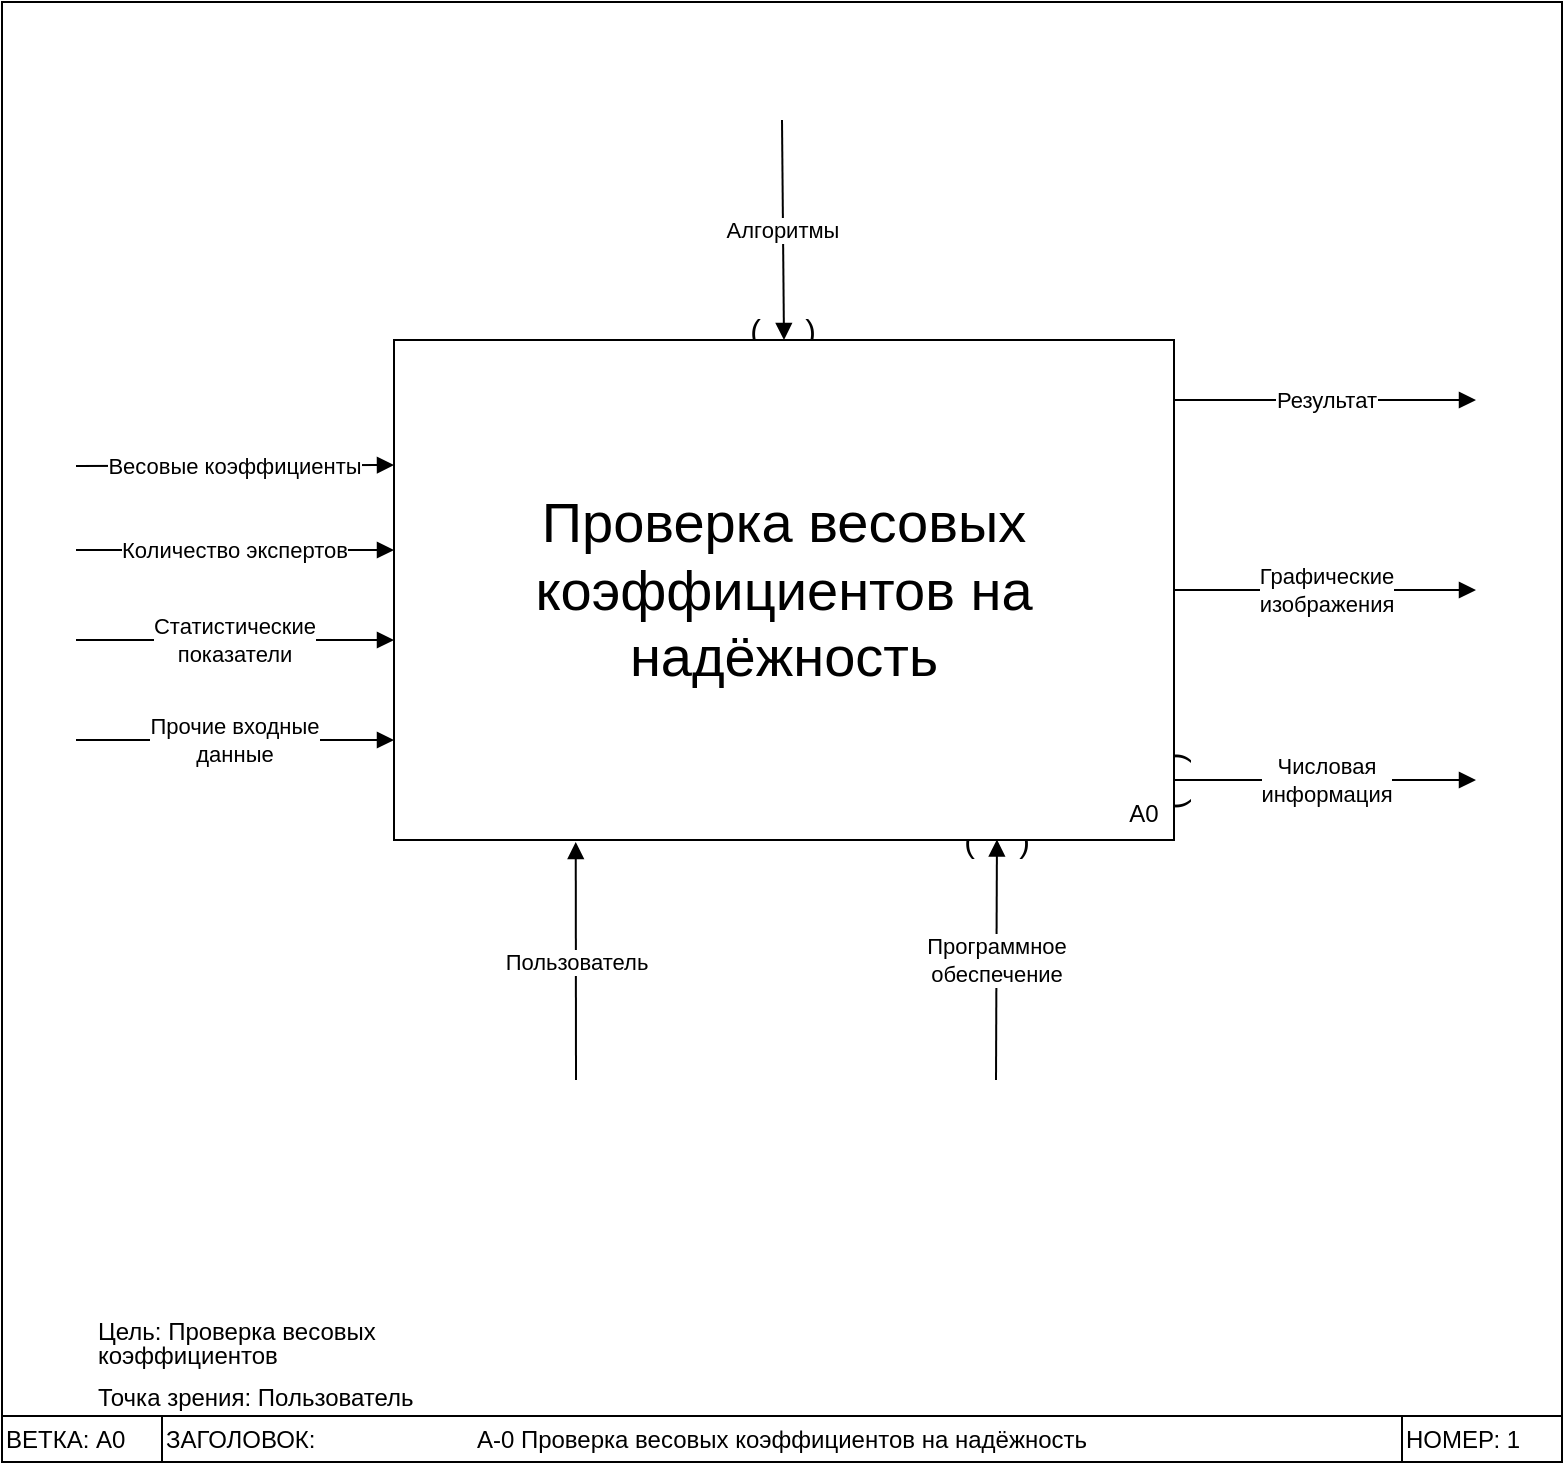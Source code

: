 <mxfile version="21.6.8" type="github" pages="2">
  <diagram name="Страница — 1" id="ZWv0XQIptHX5wj8FlSW1">
    <mxGraphModel dx="1687" dy="929" grid="1" gridSize="10" guides="1" tooltips="1" connect="1" arrows="1" fold="1" page="1" pageScale="1" pageWidth="827" pageHeight="1169" math="0" shadow="0">
      <root>
        <mxCell id="0" />
        <mxCell id="1" parent="0" />
        <mxCell id="_nZTojiyE76JTHtSft5U-10" value="&lt;font style=&quot;font-size: 16px;&quot;&gt;(&amp;nbsp; &amp;nbsp; )&lt;/font&gt;" style="text;html=1;align=center;verticalAlign=middle;resizable=0;points=[];autosize=1;strokeColor=none;fillColor=none;rotation=90;" vertex="1" parent="1">
          <mxGeometry x="587" y="395" width="50" height="30" as="geometry" />
        </mxCell>
        <mxCell id="UwtVmJWAxAAU6NyaN8vT-10" value="" style="swimlane;direction=west;" parent="1" vertex="1">
          <mxGeometry x="23" y="21" width="780" height="730" as="geometry">
            <mxRectangle x="24" y="21" width="50" height="40" as="alternateBounds" />
          </mxGeometry>
        </mxCell>
        <mxCell id="UwtVmJWAxAAU6NyaN8vT-11" value="ВЕТКА: А0" style="text;html=1;strokeColor=default;fillColor=none;align=left;verticalAlign=middle;whiteSpace=wrap;rounded=0;glass=0;" parent="UwtVmJWAxAAU6NyaN8vT-10" vertex="1">
          <mxGeometry y="707" width="80" height="23" as="geometry" />
        </mxCell>
        <mxCell id="UwtVmJWAxAAU6NyaN8vT-12" value="НОМЕР: 1" style="text;html=1;strokeColor=default;fillColor=none;align=left;verticalAlign=middle;whiteSpace=wrap;rounded=0;glass=0;" parent="UwtVmJWAxAAU6NyaN8vT-10" vertex="1">
          <mxGeometry x="700" y="707" width="80" height="23" as="geometry" />
        </mxCell>
        <mxCell id="UwtVmJWAxAAU6NyaN8vT-13" value="ЗАГОЛОВОК:&amp;nbsp;" style="text;html=1;strokeColor=none;fillColor=none;align=left;verticalAlign=middle;whiteSpace=wrap;rounded=0;glass=0;" parent="UwtVmJWAxAAU6NyaN8vT-10" vertex="1">
          <mxGeometry x="80" y="707" width="80" height="23" as="geometry" />
        </mxCell>
        <mxCell id="UwtVmJWAxAAU6NyaN8vT-14" value="А-0 Проверка весовых коэффициентов на надёжность" style="text;html=1;strokeColor=none;fillColor=none;align=center;verticalAlign=middle;whiteSpace=wrap;rounded=0;glass=0;" parent="UwtVmJWAxAAU6NyaN8vT-10" vertex="1">
          <mxGeometry x="80" y="707" width="620" height="23" as="geometry" />
        </mxCell>
        <mxCell id="UwtVmJWAxAAU6NyaN8vT-15" value="&lt;p style=&quot;line-height: 100%;&quot;&gt;Цель: Проверка весовых коэффициентов&lt;/p&gt;&lt;p style=&quot;line-height: 50%;&quot;&gt;Точка зрения: Пользователь&lt;/p&gt;" style="text;html=1;strokeColor=none;fillColor=none;align=left;verticalAlign=middle;whiteSpace=wrap;rounded=0;" parent="UwtVmJWAxAAU6NyaN8vT-10" vertex="1">
          <mxGeometry x="46" y="650" width="174" height="57" as="geometry" />
        </mxCell>
        <mxCell id="UwtVmJWAxAAU6NyaN8vT-28" value="Алгоритмы" style="endArrow=block;html=1;rounded=0;entryX=0.5;entryY=0;entryDx=0;entryDy=0;endFill=1;" parent="UwtVmJWAxAAU6NyaN8vT-10" edge="1" target="UwtVmJWAxAAU6NyaN8vT-24">
          <mxGeometry width="50" height="50" relative="1" as="geometry">
            <mxPoint x="390" y="59" as="sourcePoint" />
            <mxPoint x="390" y="169" as="targetPoint" />
          </mxGeometry>
        </mxCell>
        <mxCell id="UwtVmJWAxAAU6NyaN8vT-34" value="Результат" style="endArrow=block;html=1;rounded=0;exitX=1;exitY=0.12;exitDx=0;exitDy=0;exitPerimeter=0;endFill=1;" parent="UwtVmJWAxAAU6NyaN8vT-10" source="UwtVmJWAxAAU6NyaN8vT-24" edge="1">
          <mxGeometry width="50" height="50" relative="1" as="geometry">
            <mxPoint x="586" y="199" as="sourcePoint" />
            <mxPoint x="737" y="199" as="targetPoint" />
          </mxGeometry>
        </mxCell>
        <mxCell id="_nZTojiyE76JTHtSft5U-1" value="Графические&lt;br&gt;изображения" style="endArrow=block;html=1;rounded=0;exitX=1;exitY=0.5;exitDx=0;exitDy=0;endFill=1;" edge="1" parent="UwtVmJWAxAAU6NyaN8vT-10" source="UwtVmJWAxAAU6NyaN8vT-24">
          <mxGeometry width="50" height="50" relative="1" as="geometry">
            <mxPoint x="586" y="289" as="sourcePoint" />
            <mxPoint x="737" y="294" as="targetPoint" />
          </mxGeometry>
        </mxCell>
        <mxCell id="_nZTojiyE76JTHtSft5U-2" value="Числовая&lt;br&gt;информация" style="endArrow=block;html=1;rounded=0;exitX=1;exitY=0.88;exitDx=0;exitDy=0;exitPerimeter=0;endFill=1;" edge="1" parent="UwtVmJWAxAAU6NyaN8vT-10" source="UwtVmJWAxAAU6NyaN8vT-24">
          <mxGeometry width="50" height="50" relative="1" as="geometry">
            <mxPoint x="586" y="389" as="sourcePoint" />
            <mxPoint x="737" y="389" as="targetPoint" />
          </mxGeometry>
        </mxCell>
        <mxCell id="_nZTojiyE76JTHtSft5U-11" value="&lt;font style=&quot;font-size: 16px;&quot;&gt;(&amp;nbsp; &amp;nbsp; &amp;nbsp;)&lt;/font&gt;" style="text;html=1;align=center;verticalAlign=middle;resizable=0;points=[];autosize=1;strokeColor=none;fillColor=none;" vertex="1" parent="UwtVmJWAxAAU6NyaN8vT-10">
          <mxGeometry x="360" y="149" width="60" height="30" as="geometry" />
        </mxCell>
        <mxCell id="_nZTojiyE76JTHtSft5U-13" value="Количество экспертов" style="endArrow=block;html=1;rounded=0;entryX=0;entryY=0.25;entryDx=0;entryDy=0;endFill=1;" edge="1" parent="UwtVmJWAxAAU6NyaN8vT-10">
          <mxGeometry x="0.007" width="50" height="50" relative="1" as="geometry">
            <mxPoint x="37" y="274" as="sourcePoint" />
            <mxPoint x="196" y="274" as="targetPoint" />
            <mxPoint x="-1" as="offset" />
          </mxGeometry>
        </mxCell>
        <mxCell id="_nZTojiyE76JTHtSft5U-14" value="Статистические&lt;br&gt;показатели" style="endArrow=block;html=1;rounded=0;entryX=0;entryY=0.25;entryDx=0;entryDy=0;endFill=1;" edge="1" parent="UwtVmJWAxAAU6NyaN8vT-10">
          <mxGeometry x="0.007" width="50" height="50" relative="1" as="geometry">
            <mxPoint x="37" y="319" as="sourcePoint" />
            <mxPoint x="196" y="319" as="targetPoint" />
            <mxPoint x="-1" as="offset" />
          </mxGeometry>
        </mxCell>
        <mxCell id="_nZTojiyE76JTHtSft5U-15" value="Прочие входные&lt;br&gt;данные" style="endArrow=block;html=1;rounded=0;entryX=0;entryY=0.25;entryDx=0;entryDy=0;endFill=1;" edge="1" parent="UwtVmJWAxAAU6NyaN8vT-10">
          <mxGeometry x="0.007" width="50" height="50" relative="1" as="geometry">
            <mxPoint x="37" y="369" as="sourcePoint" />
            <mxPoint x="196" y="369" as="targetPoint" />
            <mxPoint x="-1" as="offset" />
          </mxGeometry>
        </mxCell>
        <mxCell id="qNUgr223fQXMvohYNQxf-2" value="Пользователь" style="endArrow=block;html=1;rounded=0;entryX=0.233;entryY=1.004;entryDx=0;entryDy=0;entryPerimeter=0;endFill=1;" edge="1" parent="UwtVmJWAxAAU6NyaN8vT-10" target="UwtVmJWAxAAU6NyaN8vT-24">
          <mxGeometry width="50" height="50" relative="1" as="geometry">
            <mxPoint x="287" y="539" as="sourcePoint" />
            <mxPoint x="277" y="419" as="targetPoint" />
          </mxGeometry>
        </mxCell>
        <mxCell id="UwtVmJWAxAAU6NyaN8vT-23" value="" style="group" parent="1" vertex="1" connectable="0">
          <mxGeometry x="219" y="190" width="390" height="265" as="geometry" />
        </mxCell>
        <mxCell id="_nZTojiyE76JTHtSft5U-6" value="&lt;font style=&quot;font-size: 16px;&quot;&gt;(&amp;nbsp; &amp;nbsp; &amp;nbsp;)&lt;/font&gt;" style="text;html=1;align=center;verticalAlign=middle;resizable=0;points=[];autosize=1;strokeColor=none;fillColor=none;" vertex="1" parent="UwtVmJWAxAAU6NyaN8vT-23">
          <mxGeometry x="271" y="235" width="60" height="30" as="geometry" />
        </mxCell>
        <mxCell id="UwtVmJWAxAAU6NyaN8vT-24" value="&lt;span style=&quot;font-size: 28px;&quot;&gt;Проверка весовых коэффициентов на надёжность&lt;/span&gt;" style="rounded=0;whiteSpace=wrap;html=1;" parent="UwtVmJWAxAAU6NyaN8vT-23" vertex="1">
          <mxGeometry width="390" height="250.0" as="geometry" />
        </mxCell>
        <mxCell id="UwtVmJWAxAAU6NyaN8vT-25" value="A0" style="text;html=1;strokeColor=none;fillColor=none;align=center;verticalAlign=middle;whiteSpace=wrap;rounded=0;" parent="UwtVmJWAxAAU6NyaN8vT-23" vertex="1">
          <mxGeometry x="360" y="224.138" width="30" height="25.862" as="geometry" />
        </mxCell>
        <mxCell id="UwtVmJWAxAAU6NyaN8vT-33" value="Программное&lt;br&gt;обеспечение" style="endArrow=block;html=1;rounded=0;entryX=0.773;entryY=0.999;entryDx=0;entryDy=0;entryPerimeter=0;endFill=1;" parent="UwtVmJWAxAAU6NyaN8vT-23" target="UwtVmJWAxAAU6NyaN8vT-24" edge="1">
          <mxGeometry width="50" height="50" relative="1" as="geometry">
            <mxPoint x="301" y="370" as="sourcePoint" />
            <mxPoint x="311" y="250" as="targetPoint" />
          </mxGeometry>
        </mxCell>
        <mxCell id="UwtVmJWAxAAU6NyaN8vT-31" value="Весовые коэффициенты" style="endArrow=block;html=1;rounded=0;entryX=0;entryY=0.25;entryDx=0;entryDy=0;endFill=1;" parent="1" target="UwtVmJWAxAAU6NyaN8vT-24" edge="1">
          <mxGeometry x="0.007" width="50" height="50" relative="1" as="geometry">
            <mxPoint x="60" y="253" as="sourcePoint" />
            <mxPoint x="219.0" y="252.5" as="targetPoint" />
            <mxPoint x="-1" as="offset" />
          </mxGeometry>
        </mxCell>
      </root>
    </mxGraphModel>
  </diagram>
  <diagram id="uLG6Z2e0YkIsBCWtMbWG" name="Страница — 2">
    <mxGraphModel dx="683" dy="376" grid="1" gridSize="10" guides="1" tooltips="1" connect="1" arrows="1" fold="1" page="1" pageScale="1" pageWidth="827" pageHeight="1169" math="0" shadow="0">
      <root>
        <mxCell id="0" />
        <mxCell id="1" parent="0" />
        <mxCell id="743_yrjDaTubIG02njix-1" value="" style="swimlane;direction=west;" vertex="1" parent="1">
          <mxGeometry x="23" y="21" width="780" height="730" as="geometry">
            <mxRectangle x="24" y="21" width="50" height="40" as="alternateBounds" />
          </mxGeometry>
        </mxCell>
        <mxCell id="743_yrjDaTubIG02njix-2" value="ВЕТКА: А0" style="text;html=1;strokeColor=default;fillColor=none;align=left;verticalAlign=middle;whiteSpace=wrap;rounded=0;glass=0;" vertex="1" parent="743_yrjDaTubIG02njix-1">
          <mxGeometry y="707" width="80" height="23" as="geometry" />
        </mxCell>
        <mxCell id="743_yrjDaTubIG02njix-3" value="НОМЕР: 2" style="text;html=1;strokeColor=default;fillColor=none;align=left;verticalAlign=middle;whiteSpace=wrap;rounded=0;glass=0;" vertex="1" parent="743_yrjDaTubIG02njix-1">
          <mxGeometry x="700" y="707" width="80" height="23" as="geometry" />
        </mxCell>
        <mxCell id="743_yrjDaTubIG02njix-4" value="ЗАГОЛОВОК:&amp;nbsp;" style="text;html=1;strokeColor=none;fillColor=none;align=left;verticalAlign=middle;whiteSpace=wrap;rounded=0;glass=0;" vertex="1" parent="743_yrjDaTubIG02njix-1">
          <mxGeometry x="80" y="707" width="80" height="23" as="geometry" />
        </mxCell>
        <mxCell id="743_yrjDaTubIG02njix-5" value="А-0 Проверка весовых коэффициентов на надёжность" style="text;html=1;strokeColor=none;fillColor=none;align=center;verticalAlign=middle;whiteSpace=wrap;rounded=0;glass=0;" vertex="1" parent="743_yrjDaTubIG02njix-1">
          <mxGeometry x="80" y="707" width="620" height="23" as="geometry" />
        </mxCell>
        <mxCell id="vVMwirhITabyw-ek5xzt-4" value="" style="group" vertex="1" connectable="0" parent="743_yrjDaTubIG02njix-1">
          <mxGeometry x="97" y="99" width="120" height="60" as="geometry" />
        </mxCell>
        <mxCell id="vVMwirhITabyw-ek5xzt-1" value="Получение исходных данных" style="rounded=0;whiteSpace=wrap;html=1;" vertex="1" parent="vVMwirhITabyw-ek5xzt-4">
          <mxGeometry width="120" height="60" as="geometry" />
        </mxCell>
        <mxCell id="vVMwirhITabyw-ek5xzt-3" value="А1" style="text;html=1;strokeColor=none;fillColor=none;align=center;verticalAlign=middle;whiteSpace=wrap;rounded=0;" vertex="1" parent="vVMwirhITabyw-ek5xzt-4">
          <mxGeometry x="98" y="44" width="22" height="16" as="geometry" />
        </mxCell>
        <mxCell id="cvx9FWdufjz_VrrL6LEs-1" value="" style="group" vertex="1" connectable="0" parent="743_yrjDaTubIG02njix-1">
          <mxGeometry x="257" y="219" width="120" height="60" as="geometry" />
        </mxCell>
        <mxCell id="cvx9FWdufjz_VrrL6LEs-2" value="Получение исходных данных" style="rounded=0;whiteSpace=wrap;html=1;" vertex="1" parent="cvx9FWdufjz_VrrL6LEs-1">
          <mxGeometry width="120" height="60" as="geometry" />
        </mxCell>
        <mxCell id="cvx9FWdufjz_VrrL6LEs-3" value="А2" style="text;html=1;strokeColor=none;fillColor=none;align=center;verticalAlign=middle;whiteSpace=wrap;rounded=0;" vertex="1" parent="cvx9FWdufjz_VrrL6LEs-1">
          <mxGeometry x="98" y="44" width="22" height="16" as="geometry" />
        </mxCell>
      </root>
    </mxGraphModel>
  </diagram>
</mxfile>
